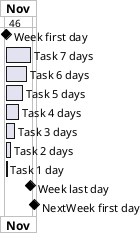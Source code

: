 {
  "sha1": "525tsjo5x1wacj8tw6glzo6hn89eqeo",
  "insertion": {
    "when": "2024-05-30T20:48:20.634Z",
    "url": "https://forum.plantuml.net/12175/uncorrect-drawing-with-weekly-printscale",
    "user": "plantuml@gmail.com"
  }
}
@startgantt
Project starts 2020-11-08
'OK with dayly printscale
printscale weekly
[Week first day] happens 2020-11-09
[Task 7 days] as [T7] starts at 2020-11-09
[T7] ends at 2020-11-15
[Task 6 days] as [T6] starts at 2020-11-09
[T6] ends at 2020-11-14
[Task 5 days] as [T5] starts at 2020-11-09
[T5] ends at 2020-11-13
[Task 4 days] as [T4] starts at 2020-11-09
[T4] ends at 2020-11-12
[Task 3 days] as [T3] starts at 2020-11-09
[T3] ends at 2020-11-11
[Task 2 days] as [T2] starts at 2020-11-09
[T2] ends at 2020-11-10
[Task 1 day] as [T1] starts at 2020-11-09
[T1] ends at 2020-11-09
[Week last day] happens 2020-11-15
[NextWeek first day] happens 2020-11-16
@endgantt
